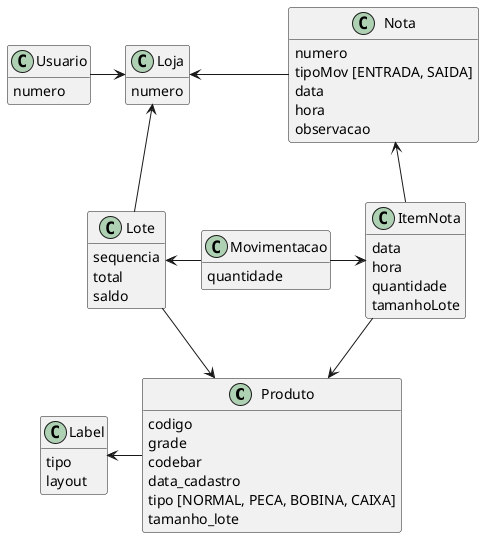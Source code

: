@startuml modelo
hide methods

class Produto{
	codigo
	grade
	codebar
	data_cadastro
	tipo [NORMAL, PECA, BOBINA, CAIXA]
	tamanho_lote
}

class ItemNota{
	data
	hora
	quantidade
	tamanhoLote
}

class Nota {
	numero
	tipoMov [ENTRADA, SAIDA]
	data
	hora
	observacao
}

class Lote {
	sequencia
	total
	saldo
}

class Movimentacao {
	quantidade
}

class Loja {
	numero
}

class Usuario {
	numero
}

class Label {
	tipo
	layout
}


ItemNota	-u->	Nota
ItemNota	-->	Produto
Lote		-->	Produto
Lote		-u->	Loja
Movimentacao	-l->	Lote
Movimentacao	-r->	ItemNota
Nota		-l->	Loja
Usuario		-r->	Loja
Produto		-l->	Label
@enduml

